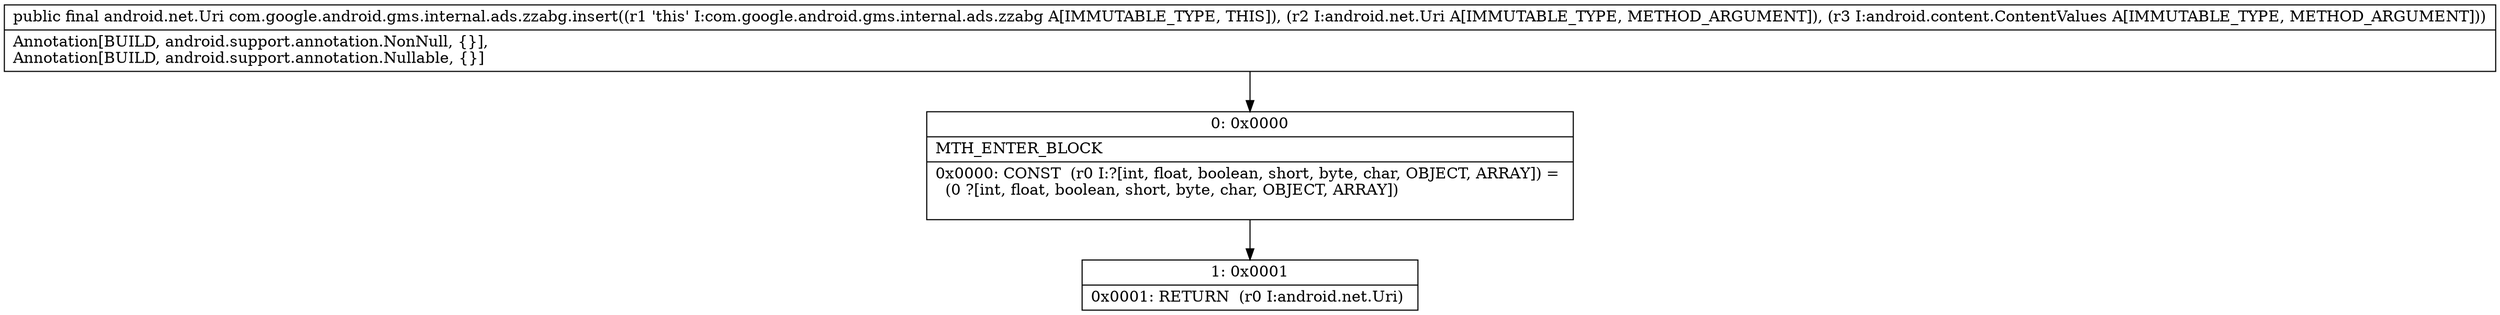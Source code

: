digraph "CFG forcom.google.android.gms.internal.ads.zzabg.insert(Landroid\/net\/Uri;Landroid\/content\/ContentValues;)Landroid\/net\/Uri;" {
Node_0 [shape=record,label="{0\:\ 0x0000|MTH_ENTER_BLOCK\l|0x0000: CONST  (r0 I:?[int, float, boolean, short, byte, char, OBJECT, ARRAY]) = \l  (0 ?[int, float, boolean, short, byte, char, OBJECT, ARRAY])\l \l}"];
Node_1 [shape=record,label="{1\:\ 0x0001|0x0001: RETURN  (r0 I:android.net.Uri) \l}"];
MethodNode[shape=record,label="{public final android.net.Uri com.google.android.gms.internal.ads.zzabg.insert((r1 'this' I:com.google.android.gms.internal.ads.zzabg A[IMMUTABLE_TYPE, THIS]), (r2 I:android.net.Uri A[IMMUTABLE_TYPE, METHOD_ARGUMENT]), (r3 I:android.content.ContentValues A[IMMUTABLE_TYPE, METHOD_ARGUMENT]))  | Annotation[BUILD, android.support.annotation.NonNull, \{\}], \lAnnotation[BUILD, android.support.annotation.Nullable, \{\}]\l}"];
MethodNode -> Node_0;
Node_0 -> Node_1;
}

